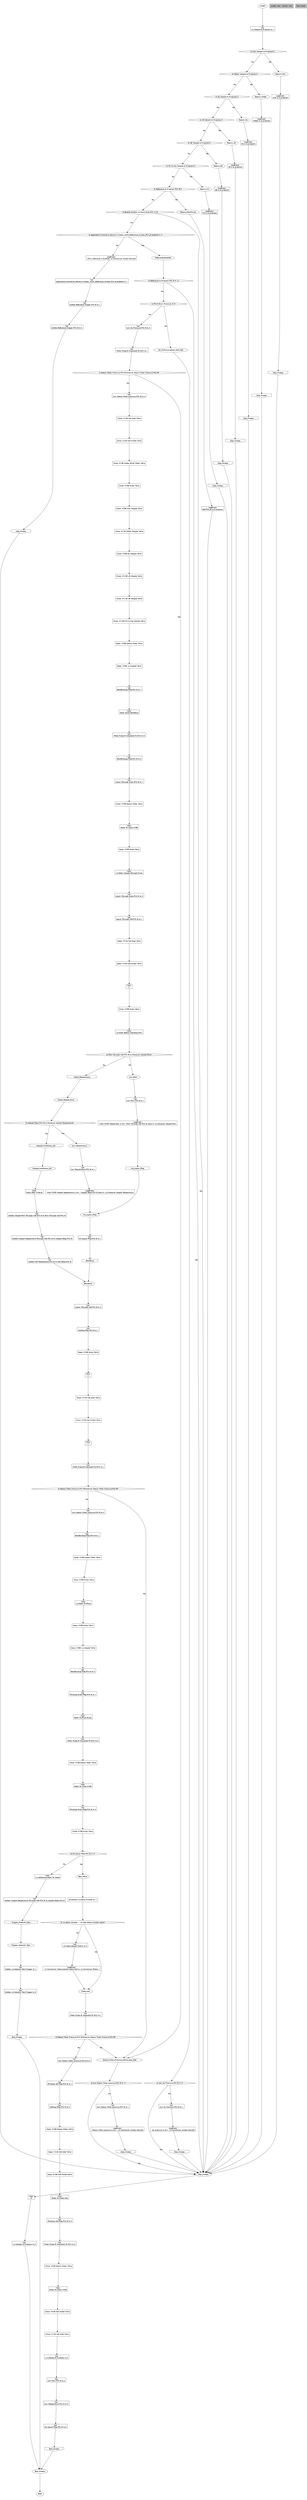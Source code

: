 digraph {

// Graph Attributes
graph[page="8,11" ratio=auto fontsize=12 ]

// Nodes
0[shape="oval"label="START"]
2[shape="box"label="Set:
1A Sample In Progress to 1"]
8[shape="diamond"label="Is CGL Sample In Progress1?"]
9[shape="diamond"label="Is Slaker Sample In Progress1?"]
11[shape="diamond"label="Is 3A Sample In Progress1?"]
267[shape="oval"label="Report_CGL"]
12[shape="diamond"label="Is 1B Sample In Progress1?"]
268[shape="box"label="LogEvent:
CGL is in progress"]
9997[shape="box"label="Config: Year - Month - Day"style="filled"fillcolor="grey"]
13[shape="diamond"label="Is 4B Sample In Progress1?"]
269[shape="invhouse"label="Skip_Stream"]
9998[shape="box"label="Test Graph"style="filled"fillcolor="grey"]
14[shape="diamond"label="Is WL to Dig Sample In Progress1?"]
9999[shape="oval"label="END"]
271[shape="oval"label="Report_Slaker"]
272[shape="box"label="LogEvent:
Slaker is in progress"]
17[shape="diamond"label="Is Reference In Progress FSS B1?"]
273[shape="invhouse"label="Skip_Stream"]
20[shape="diamond"label="Is Enable Disable 1A Caust from DCS = 0?"]
23[shape="diamond"label="Is Application:Monsteras_Recaust.Stream:_0320_Reference_Stream_FSS_B.enabled = 1?"]
279[shape="oval"label="Report_3A"]
24[shape="box"label="LogEvent:
 FSS2 reference is disabled 1A Causticizer stream aborted"]
280[shape="box"label="LogEvent:
3A is in progress"]
25[shape="box"label="Set:
Application:Monsteras_Recaust.Stream:_0320_Reference_Stream_FSS_B.enabled to 1"]
281[shape="invhouse"label="Skip_Stream"]
26[shape="box"label="Set:
hidden Reference Trigger FSS B to 1"]
27[shape="box"label="Set:
hidden Reference Trigger FSS B to 0"]
283[shape="oval"label="Report_1B"]
28[shape="invhouse"label="Skip_Stream"]
284[shape="box"label="LogEvent:
1B is in progress"]
285[shape="invhouse"label="Skip_Stream"]
30[shape="oval"label="Reference_Enabled"]
287[shape="oval"label="Report_4B"]
32[shape="diamond"label="Is Reference In Progress FSS B = 1?"]
288[shape="box"label="LogEvent:
4B is in progress"]
289[shape="invhouse"label="Skip_Stream"]
35[shape="diamond"label="Is PS201B-Air Pressure = 0?"]
291[shape="oval"label="Report_WL"]
292[shape="box"label="LogEvent:
WL is in progress"]
37[shape="box"label="Set:
Low Air Pressure FSS B to 0"]
293[shape="invhouse"label="Skip_Stream"]
40[shape="box"label="Set:
Water Pump B Command To DCS to 1"]
43[shape="diamond"label="Is Demin Water Pressure FSS BMinimum Demin Water Pressure FSS B?"]
46[shape="box"label="Set:
Low Demin Water pressure FSS B to 0"]
303[shape="oval"label="Report_Ref_FSS_B"]
304[shape="box"label="LogEvent:
Ref FSS_B is in progress"]
49[shape="box"label="Close: SV1B Cell Inlet Valve"]
306[shape="oval"label="Skip_Stream"]
50[shape="box"label="Close: SV2B Cell Outlet Valve"]
307[shape="box"label="Wait:
10"]
51[shape="box"label="Close: SV4B Slaker Flush Water Valve"]
308[shape="box"label="Set:
1A Sample In Progress to 0"]
52[shape="box"label="Close: SV5B Drain Valve"]
309[shape="oval"label="End_Stream"]
53[shape="box"label="Close: SV6B CGL Sample Valve"]
54[shape="box"label="Close: SV7B Slaker Sample Valve"]
55[shape="box"label="Close: SV9B 3A Sample Valve"]
56[shape="box"label="Close: SV10B 1B Sample Valve"]
57[shape="box"label="Close: SV11B 4B Sample Valve"]
58[shape="box"label="Close: SV12B WL to Dig Sample Valve"]
61[shape="box"label="Open: SV3B Demin Water Valve"]
62[shape="box"label="Open: SV8B 1A Sample Valve"]
64[shape="box"label="Set:
Backflushing Flag FSS B to 1"]
67[shape="box"label="Wait:
Delay Initial Backflush"]
70[shape="box"label="Set:
Water Pump B Command To DCS to 0"]
73[shape="box"label="Set:
Backflushing Flag FSS B to 0"]
74[shape="box"label="Set:
Liquor Through Drain FSS B to 1"]
76[shape="box"label="Close: SV3B Demin Water Valve"]
77[shape="box"label="Wait:
Delay To Close SV3B"]
78[shape="box"label="Open: SV5B Drain Valve"]
81[shape="box"label="Wait:
1A Delay Sample Through Drain"]
84[shape="box"label="Set:
Liquor Through Drain FSS B to 0"]
85[shape="box"label="Set:
Liquor Through Cell FSS B to 1"]
88[shape="box"label="Open: SV1B Cell Inlet Valve"]
89[shape="box"label="Open: SV2B Cell Outlet Valve"]
90[shape="box"label="Wait:
2"]
91[shape="box"label="Close: SV5B Drain Valve"]
94[shape="box"label="Wait:
1A Delay Before Checking Flow"]
97[shape="diamond"label="Is Flow Through Cell FSS B1A Minimum Sample Flow?"]
98[shape="invhouse"label="Check_Temperature"]
100[shape="oval"label="Low_Flow"]
102[shape="box"label="Set:
Low Flow FSS B to 1"]
103[shape="box"label="LogEvent:
 West WLPF sample flow is low : Flow Through Cell FSS B Limit = 1A Minimum Sample Flow"]
104[shape="invhouse"label="No_Liquor_Flag"]
106[shape="oval"label="Check_Temperature"]
108[shape="diamond"label="Is Sample Temp FSS B1A Minimum Sample Temperature?"]
109[shape="invhouse"label="Sample_Conditions_OK"]
111[shape="oval"label="Low_Temperature"]
113[shape="box"label="Set:
Low Temperature FSS B to 1"]
114[shape="box"label="LogEvent:
 West WLPF sample temperature is low : Sample Temp FSS B Limit = 1A Minimum Sample Temperature"]
116[shape="oval"label="No_Liquor_Flag"]
117[shape="box"label="Set:
No Liquor Flag FSS B to 1"]
119[shape="invhouse"label="Backflush"]
121[shape="oval"label="Sample_Conditions_OK"]
122[shape="box"label="Wait:
Delay after Criteria"]
125[shape="box"label="Set:
hidden Sample Flow Through Cell FSS B to Flow Through Cell FSS B"]
126[shape="box"label="Set:
hidden Sample Temperature Through Cell FSS B to Sample Temp FSS B"]
127[shape="box"label="Set:
hidden Cell Temperature FSS B to Cell Temp FSS B"]
129[shape="oval"label="Backflush"]
131[shape="box"label="Set:
Liquor Through Cell FSS B to 0"]
132[shape="box"label="Set:
Settling Flag FSS B to 1"]
135[shape="box"label="Open: SV5B Drain Valve"]
136[shape="box"label="Wait:
2"]
137[shape="box"label="Close: SV1B Cell Inlet Valve"]
138[shape="box"label="Close: SV2B Cell Outlet Valve"]
139[shape="box"label="Wait:
2"]
142[shape="box"label="Set:
Water Pump B Command To DCS to 1"]
145[shape="diamond"label="Is Demin Water Pressure FSS BMinimum Demin Water Pressure FSS B?"]
148[shape="box"label="Set:
Low Demin Water pressure FSS B to 0"]
151[shape="box"label="Set:
Backflushing Flag FSS B to 1"]
152[shape="box"label="Open: SV3B Demin Water Valve"]
153[shape="box"label="Close: SV5B Drain Valve"]
156[shape="box"label="Wait:
1A Delay To Flush"]
159[shape="box"label="Open: SV5B Drain Valve"]
160[shape="box"label="Close: SV8B 1A Sample Valve"]
162[shape="box"label="Set:
Backflushing Flag FSS B to 0"]
163[shape="box"label="Set:
Flushing Drain Flag FSS B to 1"]
165[shape="box"label="Wait:
Delay To Flush Drain"]
168[shape="box"label="Set:
Water Pump B Command To DCS to 0"]
171[shape="box"label="Close: SV3B Demin Water Valve"]
172[shape="box"label="Wait:
Delay To Close SV3B"]
173[shape="box"label="Set:
Flushing Drain Flag FSS B to 0"]
174[shape="box"label="Close: SV5B Drain Valve"]
177[shape="diamond"label="Is No Liquor Flag FSS B = 1?"]
180[shape="box"label="Wait:
1A Additional Delay To Settle"]
182[shape="box"label="Set:
hidden Sample Temperature Through Cell FSS B to Sample Temp FSS B"]
185[shape="invhouse"label="Trigger_Intensity_Test"]
187[shape="oval"label="Bad_Value"]
189[shape="box"label="Increment 1A Alarm Counter by 1"]
192[shape="diamond"label="Is 1A Alarm Counter < 1A Max Alarm Counter Limit?"]
195[shape="box"label="Set:
1A Measurement Status to 0"]
196[shape="box"label="LogEvent:
 1A Causticizer Measurement status bad in 1A Causticizer Phase 1"]
198[shape="oval"label="Clean_Cell"]
200[shape="box"label="Set:
Water Pump B Command To DCS to 1"]
203[shape="diamond"label="Is Demin Water Pressure FSS BMinimum Demin Water Pressure FSS B?"]
206[shape="box"label="Set:
Low Demin Water pressure FSS B to 0"]
209[shape="box"label="Set:
Flushing cell Flag FSS B to 1"]
210[shape="box"label="Set:
Settling Flag FSS B to 0"]
213[shape="box"label="Open: SV3B Demin Water Valve"]
214[shape="box"label="Open: SV1B Cell Inlet Valve"]
215[shape="box"label="Open: SV2B Cell Outlet Valve"]
217[shape="box"label="Wait:
Delay To Clean Cell"]
220[shape="box"label="Set:
Flushing cell Flag FSS B to 0"]
223[shape="box"label="Set:
Water Pump B Command To DCS to 0"]
226[shape="box"label="Close: SV3B Demin Water Valve"]
227[shape="box"label="Wait:
Delay To Close SV3B"]
228[shape="box"label="Close: SV2B Cell Outlet Valve"]
229[shape="box"label="Close: SV1B Cell Inlet Valve"]
232[shape="box"label="Set:
1A Sample In Progress to 0"]
233[shape="box"label="Set:
Low Flow FSS B to 0"]
234[shape="box"label="Set:
Low Temperature FSS B to 0"]
235[shape="box"label="Set:
No Liquor Flag FSS B to 0"]
236[shape="invhouse"label="End_Stream"]
238[shape="oval"label="Air_Pressure_Alarm_And_Skip"]
239[shape="diamond"label="Is Low Air Pressure FSS B = 1?"]
240[shape="box"label="Set:
Low Air Pressure FSS B to 1"]
241[shape="box"label="LogEvent:
 Air pressure is low - 1A Causticizer stream aborted"]
242[shape="invhouse"label="Skip_Stream"]
244[shape="oval"label="Demin_Water_Pressure_Alarm_And_Skip"]
245[shape="diamond"label="Is Low Demin Water pressure FSS B = 1?"]
246[shape="box"label="Set:
Low Demin Water pressure FSS B to 1"]
247[shape="box"label="LogEvent:
 Demin water pressure is low - 1A Causticizer stream aborted"]
248[shape="invhouse"label="Skip_Stream"]
250[shape="oval"label="Trigger_Intensity_Test"]
251[shape="box"label="Set:
hidden 1A Intensity Test Trigger to 1"]
252[shape="box"label="Set:
hidden 1A Intensity Test Trigger to 0"]
253[shape="invhouse"label="End_Stream"]

// Edges
248 -> 306
217 -> 220
223 -> 226
73 -> 74
8 -> 267[xlabel="Yes"]
102 -> 103
126 -> 127
151 -> 152
239 -> 306[xlabel="Yes"]
244 -> 245
242 -> 306
165 -> 168
56 -> 57
51 -> 52
84 -> 85
119 -> 129
114 -> 116
61 -> 62
180 -> 182
26 -> 27
229 -> 232
285 -> 306
53 -> 54
98 -> 106
148 -> 151
90 -> 91
162 -> 163
100 -> 102
177 -> 180[xlabel="No"]
308 -> 309
234 -> 235
104 -> 116
17 -> 303[xlabel="Yes"]
49 -> 50
40 -> 43
153 -> 156
182 -> 185
163 -> 165
187 -> 189
281 -> 306
189 -> 192
245 -> 306[xlabel="Yes"]
132 -> 135
17 -> 20[xlabel="No"]
117 -> 119
228 -> 229
113 -> 114
78 -> 81
206 -> 209
192 -> 198[xlabel="Yes"]
247 -> 248
62 -> 64
20 -> 306[xlabel="Yes"]
213 -> 214
245 -> 246[xlabel="No"]
273 -> 306
55 -> 56
236 -> 309
37 -> 40
77 -> 78
25 -> 26
287 -> 288
35 -> 37[xlabel="No"]
94 -> 97
304 -> 306
89 -> 90
215 -> 217
35 -> 238[xlabel="Yes"]
303 -> 304
9 -> 11[xlabel="No"]
108 -> 111[xlabel="Yes"]
306 -> 307
185 -> 250
226 -> 227
198 -> 200
85 -> 88
43 -> 244[xlabel="Yes"]
168 -> 171
121 -> 122
142 -> 145
200 -> 203
14 -> 17[xlabel="No"]
159 -> 160
11 -> 279[xlabel="Yes"]
9 -> 271[xlabel="Yes"]
173 -> 174
251 -> 252
12 -> 13[xlabel="No"]
177 -> 187[xlabel="Yes"]
14 -> 291[xlabel="Yes"]
76 -> 77
203 -> 206[xlabel="No"]
8 -> 9[xlabel="No"]
232 -> 233
220 -> 223
235 -> 236
125 -> 126
171 -> 172
58 -> 61
27 -> 28
203 -> 244[xlabel="Yes"]
23 -> 24[xlabel="No"]
122 -> 125
268 -> 269
269 -> 306
174 -> 177
239 -> 240[xlabel="No"]
291 -> 292
240 -> 241
196 -> 198
138 -> 139
156 -> 159
309 -> 9999
136 -> 137
88 -> 89
227 -> 228
272 -> 273
250 -> 251
214 -> 215
293 -> 306
24 -> 25
292 -> 293
253 -> 309
246 -> 247
91 -> 94
67 -> 70
74 -> 76
12 -> 283[xlabel="Yes"]
46 -> 49
11 -> 12[xlabel="No"]
241 -> 242
28 -> 306
210 -> 213
283 -> 284
238 -> 239
2 -> 8
81 -> 84
103 -> 104
135 -> 136
195 -> 196
109 -> 121
43 -> 46[xlabel="No"]
267 -> 268
23 -> 30[xlabel="Yes"]
280 -> 281
139 -> 142
20 -> 23[xlabel="No"]
30 -> 32
252 -> 253
284 -> 285
64 -> 67
106 -> 108
192 -> 195[xlabel="No"]
54 -> 55
70 -> 73
137 -> 138
172 -> 173
289 -> 306
279 -> 280
145 -> 244[xlabel="Yes"]
97 -> 100[xlabel="Yes"]
50 -> 51
233 -> 234
32 -> 35[xlabel="No"]
129 -> 131
160 -> 162
108 -> 109[xlabel="No"]
271 -> 272
13 -> 287[xlabel="Yes"]
152 -> 153
111 -> 113
209 -> 210
145 -> 148[xlabel="No"]
116 -> 117
127 -> 129
131 -> 132
97 -> 98[xlabel="No"]
307 -> 308
13 -> 14[xlabel="No"]
288 -> 289
52 -> 53
32 -> 306[xlabel="Yes"]
57 -> 58
0 -> 2
}
